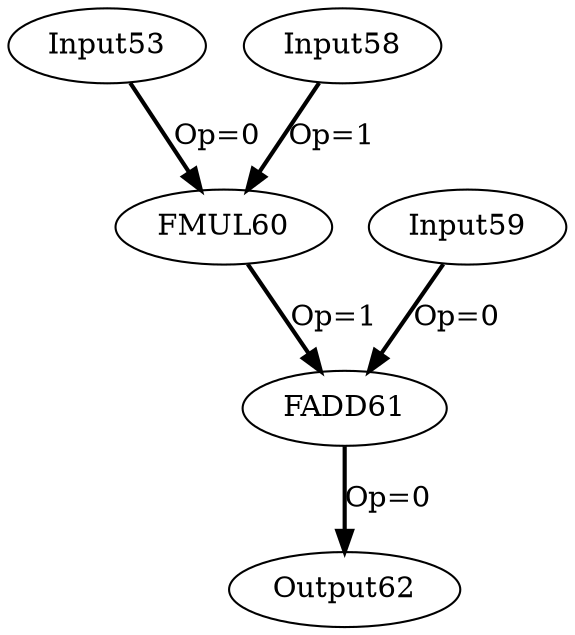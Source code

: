 Digraph G {
Input53[opcode=Input, ref_name="", size="128", offset="0, 0", pattern="4, 8, -28, 4, 4, 4, 4, 1"];
Input58[opcode=Input, ref_name="", size="128", offset="0, 0", pattern="16, 8, -108, 4, -124, 4, 4, 1"];
Input59[opcode=Input, ref_name="", size="128", offset="0, 0", pattern="0, 8, 4, 4, 4, 4, 4, 1"];
FMUL60[opcode=FMUL];
FADD61[opcode=FADD];
Output62[opcode=Output, ref_name="", size="64", offset="0, 0", pattern="0, 8, 4, 4, 4, 4, 4, 1"];
Input53 -> FMUL60[operand = 0 ,color = black, style = bold, label = "Op=0"];
Input58 -> FMUL60[operand = 1 ,color = black, style = bold, label = "Op=1"];
Input59 -> FADD61[operand = 0 ,color = black, style = bold, label = "Op=0"];
FMUL60 -> FADD61[operand = 1 ,color = black, style = bold, label = "Op=1"];
FADD61 -> Output62[operand = 0 ,color = black, style = bold, label = "Op=0"];
}
